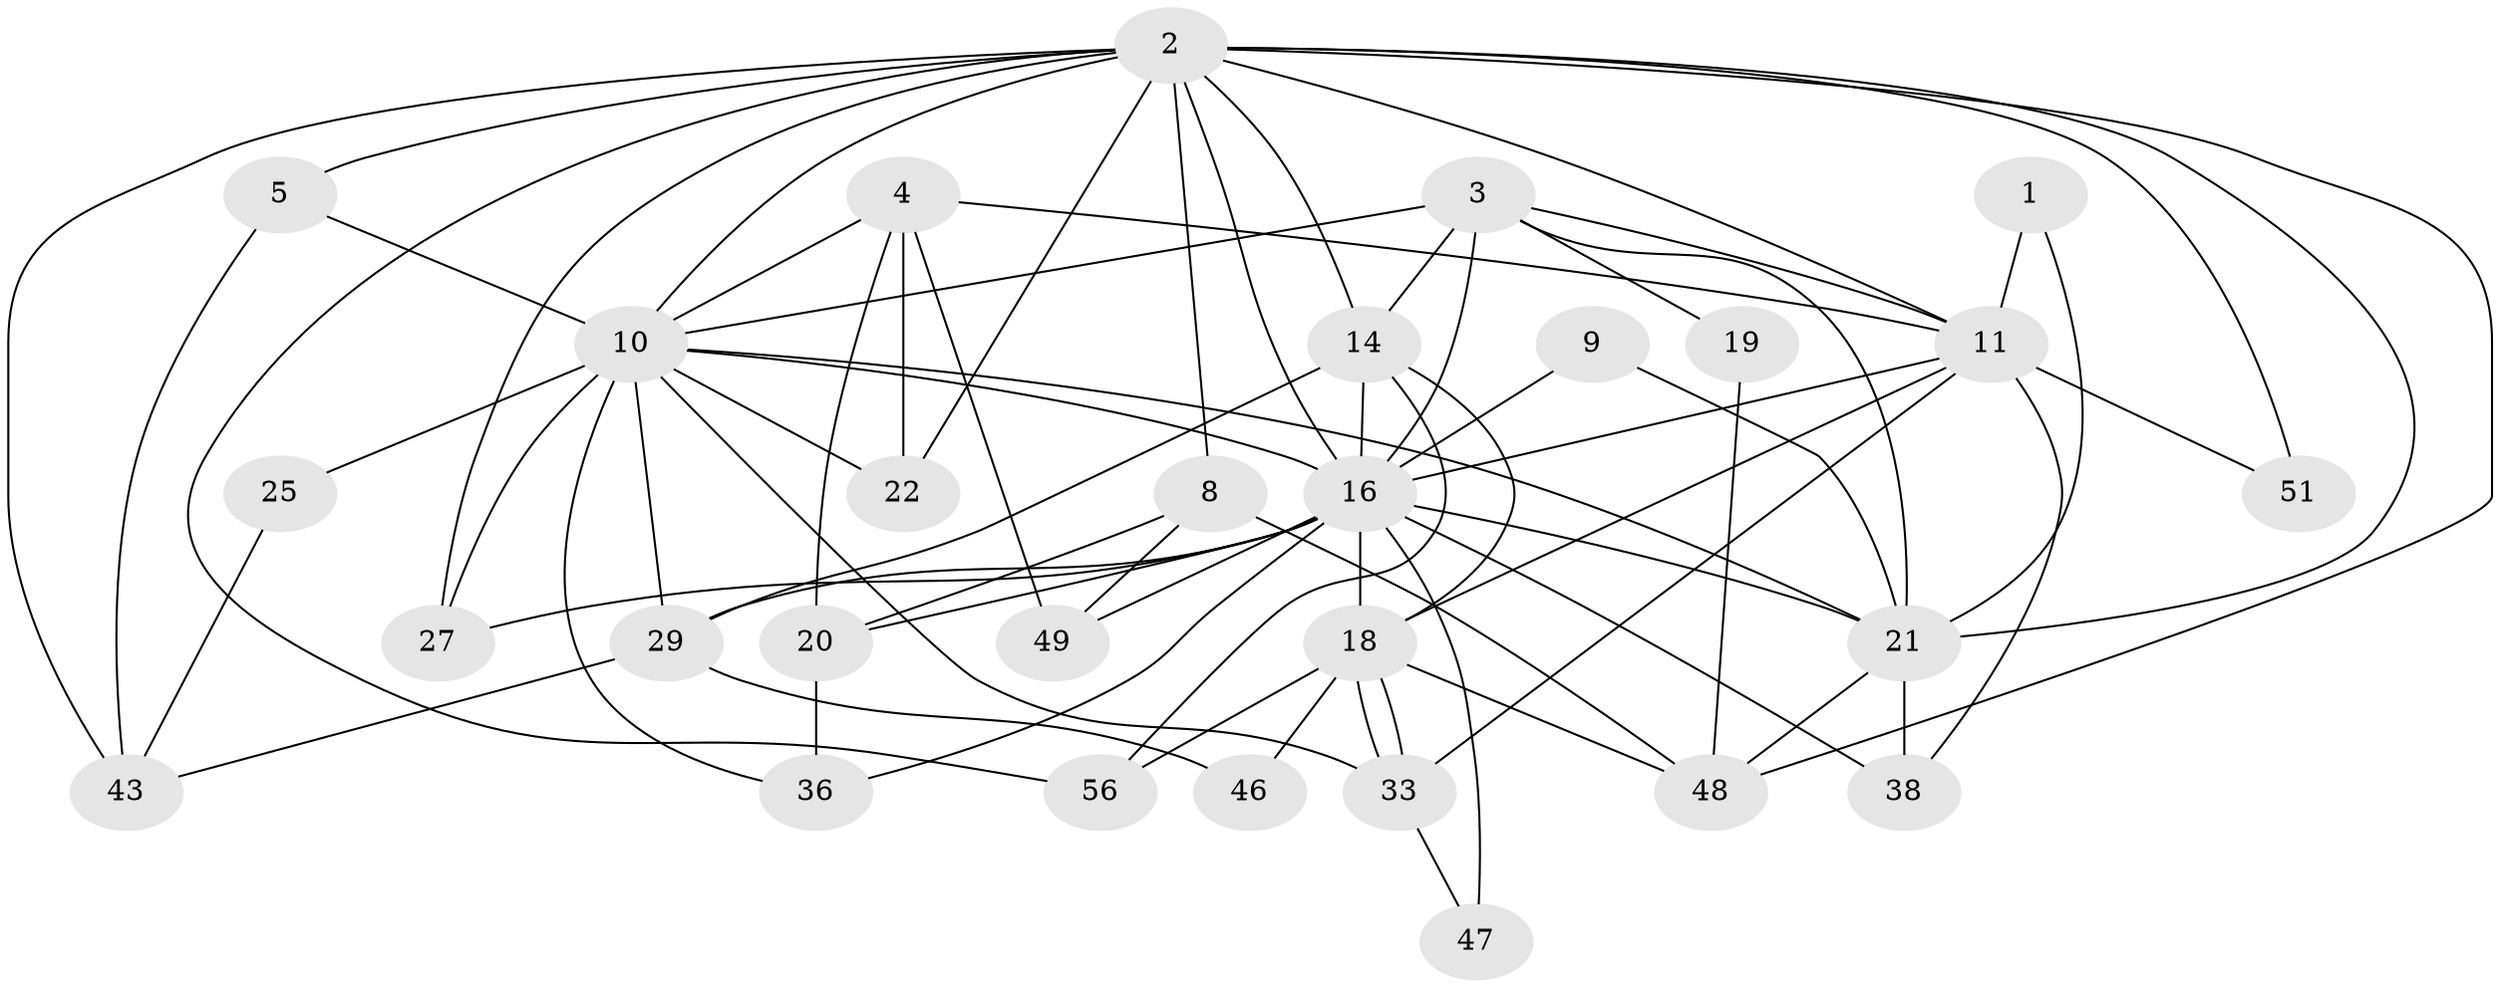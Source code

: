 // original degree distribution, {2: 0.15254237288135594, 3: 0.288135593220339, 5: 0.1694915254237288, 4: 0.2711864406779661, 7: 0.06779661016949153, 10: 0.01694915254237288, 6: 0.01694915254237288, 9: 0.01694915254237288}
// Generated by graph-tools (version 1.1) at 2025/18/03/04/25 18:18:39]
// undirected, 29 vertices, 72 edges
graph export_dot {
graph [start="1"]
  node [color=gray90,style=filled];
  1;
  2 [super="+7+6"];
  3 [super="+15+50"];
  4 [super="+30+42"];
  5;
  8;
  9;
  10 [super="+12+35+52+13+39"];
  11 [super="+59+23+32"];
  14 [super="+17+58"];
  16 [super="+24"];
  18 [super="+34"];
  19;
  20 [super="+54"];
  21 [super="+44+28"];
  22;
  25;
  27;
  29 [super="+37"];
  33;
  36;
  38;
  43;
  46;
  47;
  48;
  49;
  51;
  56;
  1 -- 11;
  1 -- 21;
  2 -- 8;
  2 -- 43;
  2 -- 48;
  2 -- 51;
  2 -- 22;
  2 -- 56;
  2 -- 21;
  2 -- 5;
  2 -- 27;
  2 -- 11;
  2 -- 14;
  2 -- 10;
  2 -- 16;
  3 -- 19;
  3 -- 21;
  3 -- 14 [weight=2];
  3 -- 11;
  3 -- 16;
  3 -- 10;
  4 -- 20;
  4 -- 49;
  4 -- 22;
  4 -- 10;
  4 -- 11;
  5 -- 43;
  5 -- 10;
  8 -- 48;
  8 -- 49;
  8 -- 20;
  9 -- 21;
  9 -- 16;
  10 -- 25 [weight=3];
  10 -- 21 [weight=4];
  10 -- 29 [weight=2];
  10 -- 27;
  10 -- 33;
  10 -- 36;
  10 -- 16;
  10 -- 22;
  11 -- 38;
  11 -- 33;
  11 -- 51;
  11 -- 16;
  11 -- 18;
  14 -- 16 [weight=3];
  14 -- 56;
  14 -- 18;
  14 -- 29;
  16 -- 21;
  16 -- 36;
  16 -- 38;
  16 -- 47;
  16 -- 49;
  16 -- 18;
  16 -- 20 [weight=2];
  16 -- 27;
  16 -- 29;
  18 -- 33;
  18 -- 33;
  18 -- 56;
  18 -- 48;
  18 -- 46;
  19 -- 48;
  20 -- 36;
  21 -- 48;
  21 -- 38;
  25 -- 43;
  29 -- 46;
  29 -- 43;
  33 -- 47;
}
